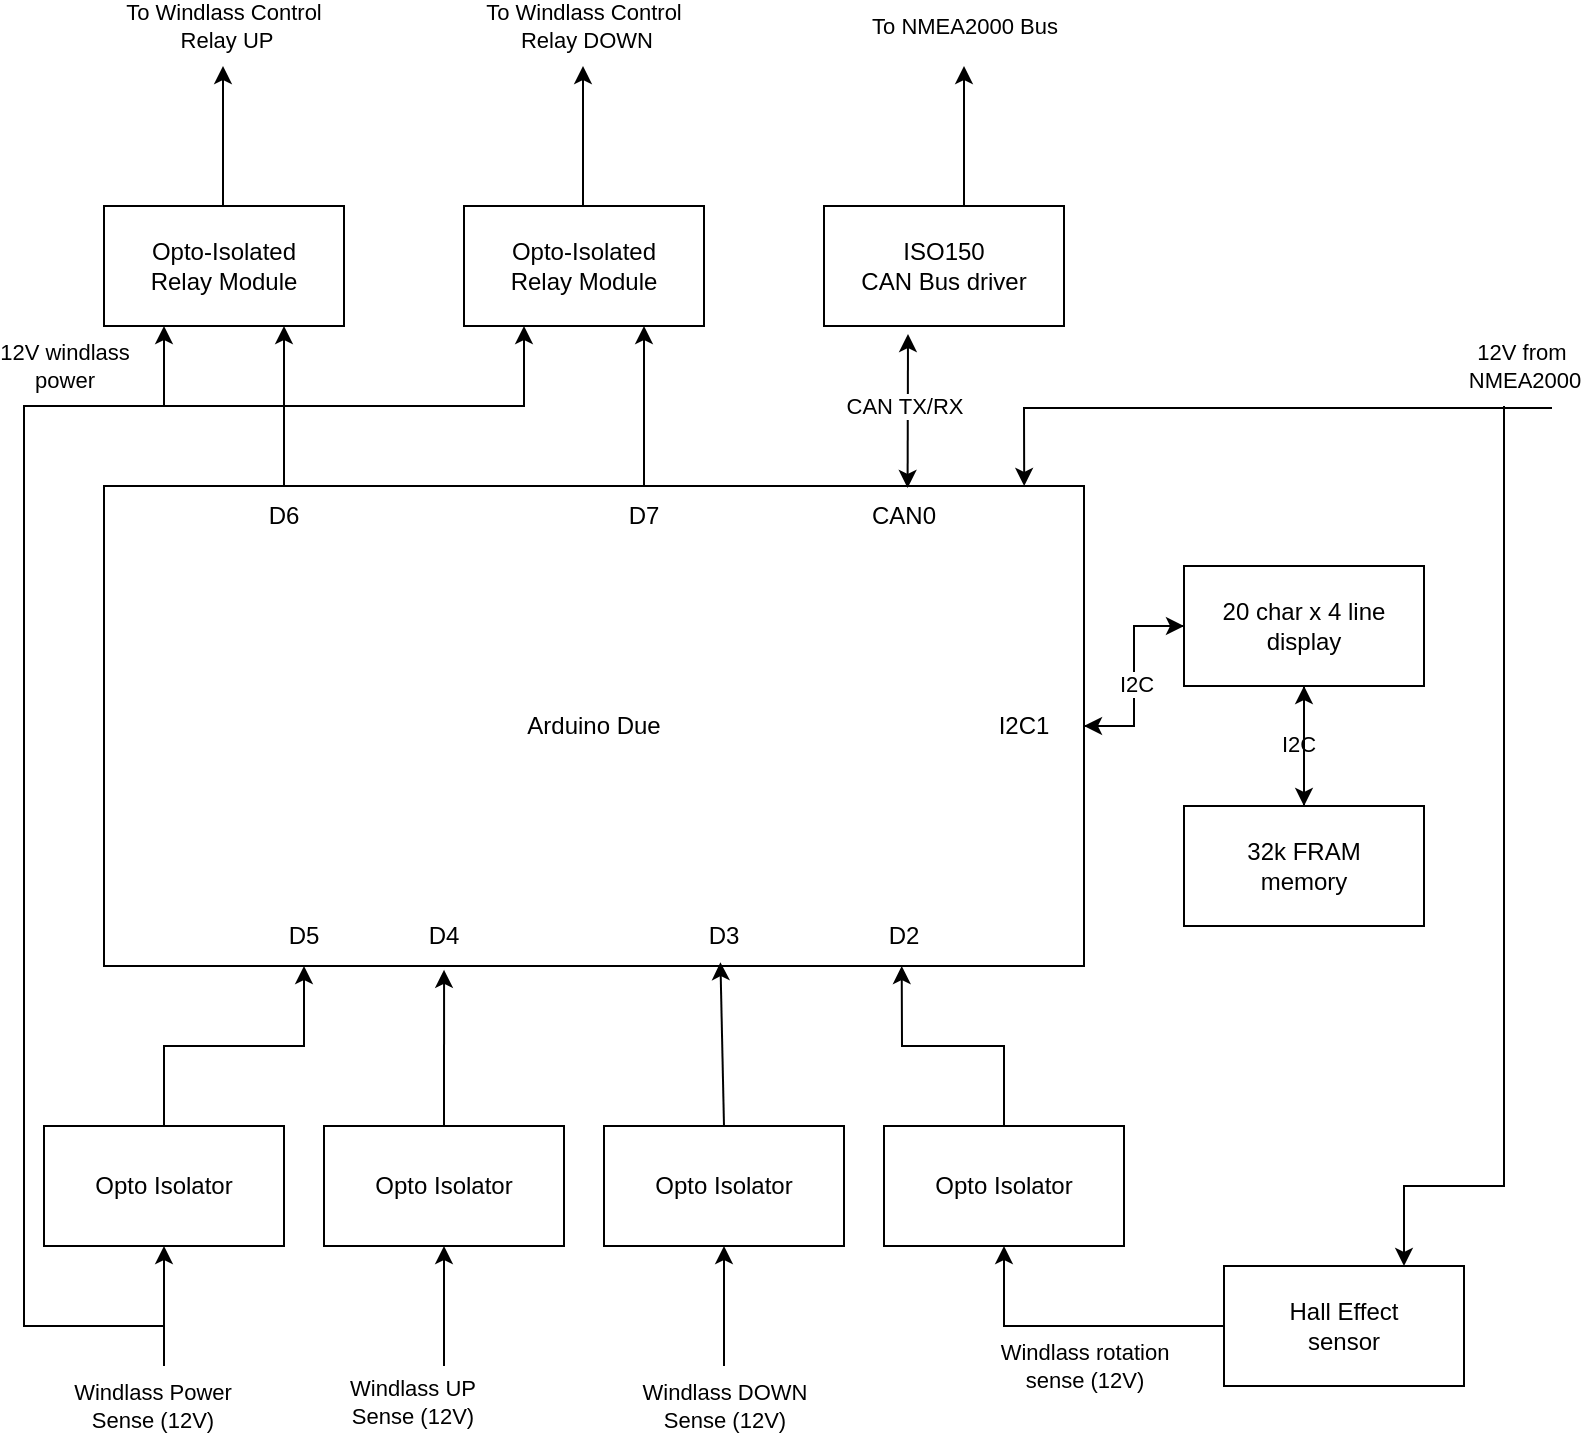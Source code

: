 <mxfile version="26.0.2">
  <diagram name="Page-1" id="UGcDYSqkJTcHJ47VY47h">
    <mxGraphModel dx="2440" dy="1268" grid="1" gridSize="10" guides="1" tooltips="1" connect="1" arrows="1" fold="1" page="1" pageScale="1" pageWidth="827" pageHeight="1169" math="0" shadow="0">
      <root>
        <mxCell id="0" />
        <mxCell id="1" parent="0" />
        <mxCell id="lS47R74NGie7x5FfK5GM-34" value="" style="edgeStyle=orthogonalEdgeStyle;rounded=0;orthogonalLoop=1;jettySize=auto;html=1;" edge="1" parent="1" source="lS47R74NGie7x5FfK5GM-2" target="lS47R74NGie7x5FfK5GM-30">
          <mxGeometry relative="1" as="geometry" />
        </mxCell>
        <mxCell id="lS47R74NGie7x5FfK5GM-2" value="&lt;div&gt;Arduino Due&lt;/div&gt;" style="rounded=0;whiteSpace=wrap;html=1;" vertex="1" parent="1">
          <mxGeometry x="60" y="360" width="490" height="240" as="geometry" />
        </mxCell>
        <mxCell id="lS47R74NGie7x5FfK5GM-3" value="&lt;div&gt;ISO150&lt;br&gt;&lt;/div&gt;&lt;div&gt;CAN Bus driver&lt;/div&gt;" style="rounded=0;whiteSpace=wrap;html=1;" vertex="1" parent="1">
          <mxGeometry x="420" y="220" width="120" height="60" as="geometry" />
        </mxCell>
        <mxCell id="lS47R74NGie7x5FfK5GM-5" value="&lt;div&gt;Opto-Isolated&lt;/div&gt;&lt;div&gt;Relay Module&lt;br&gt;&lt;/div&gt;" style="rounded=0;whiteSpace=wrap;html=1;" vertex="1" parent="1">
          <mxGeometry x="240" y="220" width="120" height="60" as="geometry" />
        </mxCell>
        <mxCell id="lS47R74NGie7x5FfK5GM-6" value="&lt;div&gt;Opto-Isolated&lt;/div&gt;&lt;div&gt;Relay Module&lt;br&gt;&lt;/div&gt;" style="rounded=0;whiteSpace=wrap;html=1;" vertex="1" parent="1">
          <mxGeometry x="60" y="220" width="120" height="60" as="geometry" />
        </mxCell>
        <mxCell id="lS47R74NGie7x5FfK5GM-8" value="" style="endArrow=classic;html=1;rounded=0;" edge="1" parent="1">
          <mxGeometry width="50" height="50" relative="1" as="geometry">
            <mxPoint x="119.5" y="220" as="sourcePoint" />
            <mxPoint x="119.5" y="150" as="targetPoint" />
          </mxGeometry>
        </mxCell>
        <mxCell id="lS47R74NGie7x5FfK5GM-9" value="&lt;div&gt;To Windlass Control&amp;nbsp;&lt;/div&gt;&lt;div&gt;Relay UP &lt;/div&gt;" style="edgeLabel;html=1;align=center;verticalAlign=middle;resizable=0;points=[];" vertex="1" connectable="0" parent="lS47R74NGie7x5FfK5GM-8">
          <mxGeometry x="-0.143" y="-1" relative="1" as="geometry">
            <mxPoint y="-60" as="offset" />
          </mxGeometry>
        </mxCell>
        <mxCell id="lS47R74NGie7x5FfK5GM-11" value="" style="endArrow=classic;html=1;rounded=0;" edge="1" parent="1">
          <mxGeometry width="50" height="50" relative="1" as="geometry">
            <mxPoint x="299.5" y="220" as="sourcePoint" />
            <mxPoint x="299.5" y="150" as="targetPoint" />
          </mxGeometry>
        </mxCell>
        <mxCell id="lS47R74NGie7x5FfK5GM-12" value="&lt;div&gt;To Windlass Control&amp;nbsp;&lt;/div&gt;&lt;div&gt;Relay DOWN &lt;/div&gt;" style="edgeLabel;html=1;align=center;verticalAlign=middle;resizable=0;points=[];" vertex="1" connectable="0" parent="lS47R74NGie7x5FfK5GM-11">
          <mxGeometry x="-0.143" y="-1" relative="1" as="geometry">
            <mxPoint y="-60" as="offset" />
          </mxGeometry>
        </mxCell>
        <mxCell id="lS47R74NGie7x5FfK5GM-15" value="" style="endArrow=classic;html=1;rounded=0;" edge="1" parent="1">
          <mxGeometry width="50" height="50" relative="1" as="geometry">
            <mxPoint x="490" y="220" as="sourcePoint" />
            <mxPoint x="490" y="150" as="targetPoint" />
          </mxGeometry>
        </mxCell>
        <mxCell id="lS47R74NGie7x5FfK5GM-16" value="To NMEA2000 Bus" style="edgeLabel;html=1;align=center;verticalAlign=middle;resizable=0;points=[];" vertex="1" connectable="0" parent="lS47R74NGie7x5FfK5GM-15">
          <mxGeometry x="0.2" y="-3" relative="1" as="geometry">
            <mxPoint x="-3" y="-48" as="offset" />
          </mxGeometry>
        </mxCell>
        <mxCell id="lS47R74NGie7x5FfK5GM-17" value="&lt;div&gt;Opto Isolator&lt;/div&gt;" style="rounded=0;whiteSpace=wrap;html=1;" vertex="1" parent="1">
          <mxGeometry x="30" y="680" width="120" height="60" as="geometry" />
        </mxCell>
        <mxCell id="lS47R74NGie7x5FfK5GM-18" value="&lt;div&gt;Opto Isolator&lt;/div&gt;" style="rounded=0;whiteSpace=wrap;html=1;" vertex="1" parent="1">
          <mxGeometry x="170" y="680" width="120" height="60" as="geometry" />
        </mxCell>
        <mxCell id="lS47R74NGie7x5FfK5GM-19" value="&lt;div&gt;Opto Isolator&lt;/div&gt;" style="rounded=0;whiteSpace=wrap;html=1;" vertex="1" parent="1">
          <mxGeometry x="310" y="680" width="120" height="60" as="geometry" />
        </mxCell>
        <mxCell id="lS47R74NGie7x5FfK5GM-20" value="&lt;div&gt;Opto Isolator&lt;/div&gt;" style="rounded=0;whiteSpace=wrap;html=1;" vertex="1" parent="1">
          <mxGeometry x="450" y="680" width="120" height="60" as="geometry" />
        </mxCell>
        <mxCell id="lS47R74NGie7x5FfK5GM-22" value="" style="endArrow=classic;html=1;rounded=0;entryX=0.5;entryY=1;entryDx=0;entryDy=0;" edge="1" parent="1" target="lS47R74NGie7x5FfK5GM-17">
          <mxGeometry width="50" height="50" relative="1" as="geometry">
            <mxPoint x="90" y="800" as="sourcePoint" />
            <mxPoint x="130" y="760" as="targetPoint" />
          </mxGeometry>
        </mxCell>
        <mxCell id="lS47R74NGie7x5FfK5GM-23" value="&lt;div&gt;Windlass Power&lt;/div&gt;&lt;div&gt;Sense (12V)&lt;br&gt;&lt;/div&gt;" style="edgeLabel;html=1;align=center;verticalAlign=middle;resizable=0;points=[];" vertex="1" connectable="0" parent="lS47R74NGie7x5FfK5GM-22">
          <mxGeometry y="3" relative="1" as="geometry">
            <mxPoint x="-3" y="50" as="offset" />
          </mxGeometry>
        </mxCell>
        <mxCell id="lS47R74NGie7x5FfK5GM-24" value="" style="endArrow=classic;html=1;rounded=0;entryX=0.5;entryY=1;entryDx=0;entryDy=0;" edge="1" parent="1" target="lS47R74NGie7x5FfK5GM-18">
          <mxGeometry width="50" height="50" relative="1" as="geometry">
            <mxPoint x="230" y="800" as="sourcePoint" />
            <mxPoint x="260" y="770" as="targetPoint" />
            <Array as="points" />
          </mxGeometry>
        </mxCell>
        <mxCell id="lS47R74NGie7x5FfK5GM-25" value="&lt;div&gt;Windlass UP&lt;/div&gt;&lt;div&gt;Sense (12V)&lt;br&gt;&lt;/div&gt;" style="edgeLabel;html=1;align=center;verticalAlign=middle;resizable=0;points=[];" vertex="1" connectable="0" parent="lS47R74NGie7x5FfK5GM-24">
          <mxGeometry x="0.033" y="8" relative="1" as="geometry">
            <mxPoint x="-8" y="49" as="offset" />
          </mxGeometry>
        </mxCell>
        <mxCell id="lS47R74NGie7x5FfK5GM-26" value="" style="endArrow=classic;html=1;rounded=0;entryX=0.5;entryY=1;entryDx=0;entryDy=0;" edge="1" parent="1" target="lS47R74NGie7x5FfK5GM-19">
          <mxGeometry width="50" height="50" relative="1" as="geometry">
            <mxPoint x="370" y="800" as="sourcePoint" />
            <mxPoint x="440" y="770" as="targetPoint" />
          </mxGeometry>
        </mxCell>
        <mxCell id="lS47R74NGie7x5FfK5GM-27" value="&lt;div&gt;Windlass DOWN&lt;/div&gt;&lt;div&gt;Sense (12V)&lt;br&gt;&lt;/div&gt;" style="edgeLabel;html=1;align=center;verticalAlign=middle;resizable=0;points=[];" vertex="1" connectable="0" parent="lS47R74NGie7x5FfK5GM-26">
          <mxGeometry x="0.333" y="-5" relative="1" as="geometry">
            <mxPoint x="-5" y="60" as="offset" />
          </mxGeometry>
        </mxCell>
        <mxCell id="lS47R74NGie7x5FfK5GM-28" value="" style="endArrow=classic;html=1;rounded=0;entryX=0.5;entryY=1;entryDx=0;entryDy=0;exitX=0;exitY=0.5;exitDx=0;exitDy=0;" edge="1" parent="1" source="lS47R74NGie7x5FfK5GM-54" target="lS47R74NGie7x5FfK5GM-20">
          <mxGeometry width="50" height="50" relative="1" as="geometry">
            <mxPoint x="510" y="800" as="sourcePoint" />
            <mxPoint x="590" y="770" as="targetPoint" />
            <Array as="points">
              <mxPoint x="510" y="780" />
            </Array>
          </mxGeometry>
        </mxCell>
        <mxCell id="lS47R74NGie7x5FfK5GM-29" value="&lt;div&gt;Windlass rotation&lt;/div&gt;&lt;div&gt;sense (12V)&lt;br&gt;&lt;/div&gt;" style="edgeLabel;html=1;align=center;verticalAlign=middle;resizable=0;points=[];" vertex="1" connectable="0" parent="lS47R74NGie7x5FfK5GM-28">
          <mxGeometry x="0.267" y="-2" relative="1" as="geometry">
            <mxPoint x="25" y="22" as="offset" />
          </mxGeometry>
        </mxCell>
        <mxCell id="lS47R74NGie7x5FfK5GM-33" value="" style="edgeStyle=orthogonalEdgeStyle;rounded=0;orthogonalLoop=1;jettySize=auto;html=1;" edge="1" parent="1" source="lS47R74NGie7x5FfK5GM-30" target="lS47R74NGie7x5FfK5GM-2">
          <mxGeometry relative="1" as="geometry" />
        </mxCell>
        <mxCell id="lS47R74NGie7x5FfK5GM-35" value="I2C" style="edgeLabel;html=1;align=center;verticalAlign=middle;resizable=0;points=[];" vertex="1" connectable="0" parent="lS47R74NGie7x5FfK5GM-33">
          <mxGeometry x="0.08" y="1" relative="1" as="geometry">
            <mxPoint as="offset" />
          </mxGeometry>
        </mxCell>
        <mxCell id="lS47R74NGie7x5FfK5GM-36" style="edgeStyle=orthogonalEdgeStyle;rounded=0;orthogonalLoop=1;jettySize=auto;html=1;exitX=0.5;exitY=1;exitDx=0;exitDy=0;" edge="1" parent="1" source="lS47R74NGie7x5FfK5GM-30" target="lS47R74NGie7x5FfK5GM-31">
          <mxGeometry relative="1" as="geometry" />
        </mxCell>
        <mxCell id="lS47R74NGie7x5FfK5GM-37" value="I2C" style="edgeLabel;html=1;align=center;verticalAlign=middle;resizable=0;points=[];" vertex="1" connectable="0" parent="lS47R74NGie7x5FfK5GM-36">
          <mxGeometry x="-0.033" y="-3" relative="1" as="geometry">
            <mxPoint as="offset" />
          </mxGeometry>
        </mxCell>
        <mxCell id="lS47R74NGie7x5FfK5GM-30" value="20 char x 4 line display" style="rounded=0;whiteSpace=wrap;html=1;" vertex="1" parent="1">
          <mxGeometry x="600" y="400" width="120" height="60" as="geometry" />
        </mxCell>
        <mxCell id="lS47R74NGie7x5FfK5GM-38" style="edgeStyle=orthogonalEdgeStyle;rounded=0;orthogonalLoop=1;jettySize=auto;html=1;entryX=0.5;entryY=1;entryDx=0;entryDy=0;" edge="1" parent="1" source="lS47R74NGie7x5FfK5GM-31" target="lS47R74NGie7x5FfK5GM-30">
          <mxGeometry relative="1" as="geometry" />
        </mxCell>
        <mxCell id="lS47R74NGie7x5FfK5GM-31" value="&lt;div&gt;32k FRAM&lt;/div&gt;&lt;div&gt;memory&lt;/div&gt;" style="rounded=0;whiteSpace=wrap;html=1;" vertex="1" parent="1">
          <mxGeometry x="600" y="520" width="120" height="60" as="geometry" />
        </mxCell>
        <mxCell id="lS47R74NGie7x5FfK5GM-39" value="" style="endArrow=classic;html=1;rounded=0;entryX=0.89;entryY=-0.004;entryDx=0;entryDy=0;entryPerimeter=0;" edge="1" parent="1">
          <mxGeometry width="50" height="50" relative="1" as="geometry">
            <mxPoint x="784" y="320.96" as="sourcePoint" />
            <mxPoint x="520.1" y="360.0" as="targetPoint" />
            <Array as="points">
              <mxPoint x="520" y="320.96" />
            </Array>
          </mxGeometry>
        </mxCell>
        <mxCell id="lS47R74NGie7x5FfK5GM-40" value="&lt;div&gt;12V from&amp;nbsp;&lt;/div&gt;&lt;div&gt;NMEA2000&lt;/div&gt;" style="edgeLabel;html=1;align=center;verticalAlign=middle;resizable=0;points=[];" vertex="1" connectable="0" parent="lS47R74NGie7x5FfK5GM-39">
          <mxGeometry x="-0.233" y="1" relative="1" as="geometry">
            <mxPoint x="102" y="-22" as="offset" />
          </mxGeometry>
        </mxCell>
        <mxCell id="lS47R74NGie7x5FfK5GM-43" value="" style="endArrow=classic;startArrow=classic;html=1;rounded=0;entryX=0.35;entryY=1.067;entryDx=0;entryDy=0;entryPerimeter=0;exitX=0.82;exitY=0.004;exitDx=0;exitDy=0;exitPerimeter=0;" edge="1" parent="1" source="lS47R74NGie7x5FfK5GM-2" target="lS47R74NGie7x5FfK5GM-3">
          <mxGeometry width="50" height="50" relative="1" as="geometry">
            <mxPoint x="470" y="610" as="sourcePoint" />
            <mxPoint x="520" y="560" as="targetPoint" />
          </mxGeometry>
        </mxCell>
        <mxCell id="lS47R74NGie7x5FfK5GM-44" value="CAN TX/RX" style="edgeLabel;html=1;align=center;verticalAlign=middle;resizable=0;points=[];" vertex="1" connectable="0" parent="lS47R74NGie7x5FfK5GM-43">
          <mxGeometry x="-0.221" relative="1" as="geometry">
            <mxPoint x="-2" y="-11" as="offset" />
          </mxGeometry>
        </mxCell>
        <mxCell id="lS47R74NGie7x5FfK5GM-45" value="" style="endArrow=classic;html=1;rounded=0;entryX=0.25;entryY=1;entryDx=0;entryDy=0;" edge="1" parent="1" target="lS47R74NGie7x5FfK5GM-6">
          <mxGeometry width="50" height="50" relative="1" as="geometry">
            <mxPoint x="90" y="780" as="sourcePoint" />
            <mxPoint x="20" y="300" as="targetPoint" />
            <Array as="points">
              <mxPoint x="20" y="780" />
              <mxPoint x="20" y="320" />
              <mxPoint x="90" y="320" />
            </Array>
          </mxGeometry>
        </mxCell>
        <mxCell id="lS47R74NGie7x5FfK5GM-46" value="&lt;div&gt;12V windlass&lt;/div&gt;&lt;div&gt;power&lt;/div&gt;" style="edgeLabel;html=1;align=center;verticalAlign=middle;resizable=0;points=[];" vertex="1" connectable="0" parent="lS47R74NGie7x5FfK5GM-45">
          <mxGeometry x="0.297" relative="1" as="geometry">
            <mxPoint x="20" y="-135" as="offset" />
          </mxGeometry>
        </mxCell>
        <mxCell id="lS47R74NGie7x5FfK5GM-47" value="" style="endArrow=classic;html=1;rounded=0;entryX=0.25;entryY=1;entryDx=0;entryDy=0;" edge="1" parent="1" target="lS47R74NGie7x5FfK5GM-5">
          <mxGeometry width="50" height="50" relative="1" as="geometry">
            <mxPoint x="90" y="320" as="sourcePoint" />
            <mxPoint x="140" y="270" as="targetPoint" />
            <Array as="points">
              <mxPoint x="270" y="320" />
            </Array>
          </mxGeometry>
        </mxCell>
        <mxCell id="lS47R74NGie7x5FfK5GM-48" value="" style="endArrow=classic;html=1;rounded=0;" edge="1" parent="1">
          <mxGeometry width="50" height="50" relative="1" as="geometry">
            <mxPoint x="150" y="360" as="sourcePoint" />
            <mxPoint x="150" y="280" as="targetPoint" />
          </mxGeometry>
        </mxCell>
        <mxCell id="lS47R74NGie7x5FfK5GM-49" value="" style="endArrow=classic;html=1;rounded=0;entryX=0.75;entryY=1;entryDx=0;entryDy=0;" edge="1" parent="1" target="lS47R74NGie7x5FfK5GM-5">
          <mxGeometry width="50" height="50" relative="1" as="geometry">
            <mxPoint x="330" y="360" as="sourcePoint" />
            <mxPoint x="350" y="290" as="targetPoint" />
          </mxGeometry>
        </mxCell>
        <mxCell id="lS47R74NGie7x5FfK5GM-50" value="" style="endArrow=classic;html=1;rounded=0;" edge="1" parent="1">
          <mxGeometry width="50" height="50" relative="1" as="geometry">
            <mxPoint x="90" y="680" as="sourcePoint" />
            <mxPoint x="160" y="600" as="targetPoint" />
            <Array as="points">
              <mxPoint x="90" y="640" />
              <mxPoint x="160" y="640" />
            </Array>
          </mxGeometry>
        </mxCell>
        <mxCell id="lS47R74NGie7x5FfK5GM-51" value="" style="endArrow=classic;html=1;rounded=0;entryX=0.347;entryY=1.008;entryDx=0;entryDy=0;entryPerimeter=0;" edge="1" parent="1" target="lS47R74NGie7x5FfK5GM-2">
          <mxGeometry width="50" height="50" relative="1" as="geometry">
            <mxPoint x="230" y="680" as="sourcePoint" />
            <mxPoint x="280" y="630" as="targetPoint" />
          </mxGeometry>
        </mxCell>
        <mxCell id="lS47R74NGie7x5FfK5GM-52" value="" style="endArrow=classic;html=1;rounded=0;entryX=0.629;entryY=0.992;entryDx=0;entryDy=0;entryPerimeter=0;" edge="1" parent="1" target="lS47R74NGie7x5FfK5GM-2">
          <mxGeometry width="50" height="50" relative="1" as="geometry">
            <mxPoint x="370" y="680" as="sourcePoint" />
            <mxPoint x="420" y="630" as="targetPoint" />
          </mxGeometry>
        </mxCell>
        <mxCell id="lS47R74NGie7x5FfK5GM-53" value="" style="endArrow=classic;html=1;rounded=0;entryX=0.814;entryY=1;entryDx=0;entryDy=0;entryPerimeter=0;" edge="1" parent="1" target="lS47R74NGie7x5FfK5GM-2">
          <mxGeometry width="50" height="50" relative="1" as="geometry">
            <mxPoint x="510" y="680" as="sourcePoint" />
            <mxPoint x="456" y="620" as="targetPoint" />
            <Array as="points">
              <mxPoint x="510" y="640" />
              <mxPoint x="459" y="640" />
            </Array>
          </mxGeometry>
        </mxCell>
        <mxCell id="lS47R74NGie7x5FfK5GM-54" value="&lt;div&gt;Hall Effect&lt;/div&gt;&lt;div&gt;sensor&lt;br&gt;&lt;/div&gt;" style="rounded=0;whiteSpace=wrap;html=1;" vertex="1" parent="1">
          <mxGeometry x="620" y="750" width="120" height="60" as="geometry" />
        </mxCell>
        <mxCell id="lS47R74NGie7x5FfK5GM-55" value="" style="endArrow=classic;html=1;rounded=0;entryX=0.75;entryY=0;entryDx=0;entryDy=0;" edge="1" parent="1" target="lS47R74NGie7x5FfK5GM-54">
          <mxGeometry width="50" height="50" relative="1" as="geometry">
            <mxPoint x="760" y="320" as="sourcePoint" />
            <mxPoint x="760" y="730" as="targetPoint" />
            <Array as="points">
              <mxPoint x="760" y="710" />
              <mxPoint x="710" y="710" />
            </Array>
          </mxGeometry>
        </mxCell>
        <mxCell id="lS47R74NGie7x5FfK5GM-56" value="D2" style="text;html=1;align=center;verticalAlign=middle;whiteSpace=wrap;rounded=0;" vertex="1" parent="1">
          <mxGeometry x="430" y="570" width="60" height="30" as="geometry" />
        </mxCell>
        <mxCell id="lS47R74NGie7x5FfK5GM-57" value="D3" style="text;html=1;align=center;verticalAlign=middle;whiteSpace=wrap;rounded=0;" vertex="1" parent="1">
          <mxGeometry x="340" y="570" width="60" height="30" as="geometry" />
        </mxCell>
        <mxCell id="lS47R74NGie7x5FfK5GM-58" value="D4" style="text;html=1;align=center;verticalAlign=middle;whiteSpace=wrap;rounded=0;" vertex="1" parent="1">
          <mxGeometry x="200" y="570" width="60" height="30" as="geometry" />
        </mxCell>
        <mxCell id="lS47R74NGie7x5FfK5GM-59" value="D5" style="text;html=1;align=center;verticalAlign=middle;whiteSpace=wrap;rounded=0;" vertex="1" parent="1">
          <mxGeometry x="130" y="570" width="60" height="30" as="geometry" />
        </mxCell>
        <mxCell id="lS47R74NGie7x5FfK5GM-60" value="D6" style="text;html=1;align=center;verticalAlign=middle;whiteSpace=wrap;rounded=0;" vertex="1" parent="1">
          <mxGeometry x="120" y="360" width="60" height="30" as="geometry" />
        </mxCell>
        <mxCell id="lS47R74NGie7x5FfK5GM-61" value="D7" style="text;html=1;align=center;verticalAlign=middle;whiteSpace=wrap;rounded=0;" vertex="1" parent="1">
          <mxGeometry x="300" y="360" width="60" height="30" as="geometry" />
        </mxCell>
        <mxCell id="lS47R74NGie7x5FfK5GM-62" value="CAN0" style="text;html=1;align=center;verticalAlign=middle;whiteSpace=wrap;rounded=0;" vertex="1" parent="1">
          <mxGeometry x="430" y="360" width="60" height="30" as="geometry" />
        </mxCell>
        <mxCell id="lS47R74NGie7x5FfK5GM-63" value="&lt;div&gt;I2C1&lt;/div&gt;" style="text;html=1;align=center;verticalAlign=middle;whiteSpace=wrap;rounded=0;" vertex="1" parent="1">
          <mxGeometry x="490" y="465" width="60" height="30" as="geometry" />
        </mxCell>
      </root>
    </mxGraphModel>
  </diagram>
</mxfile>
